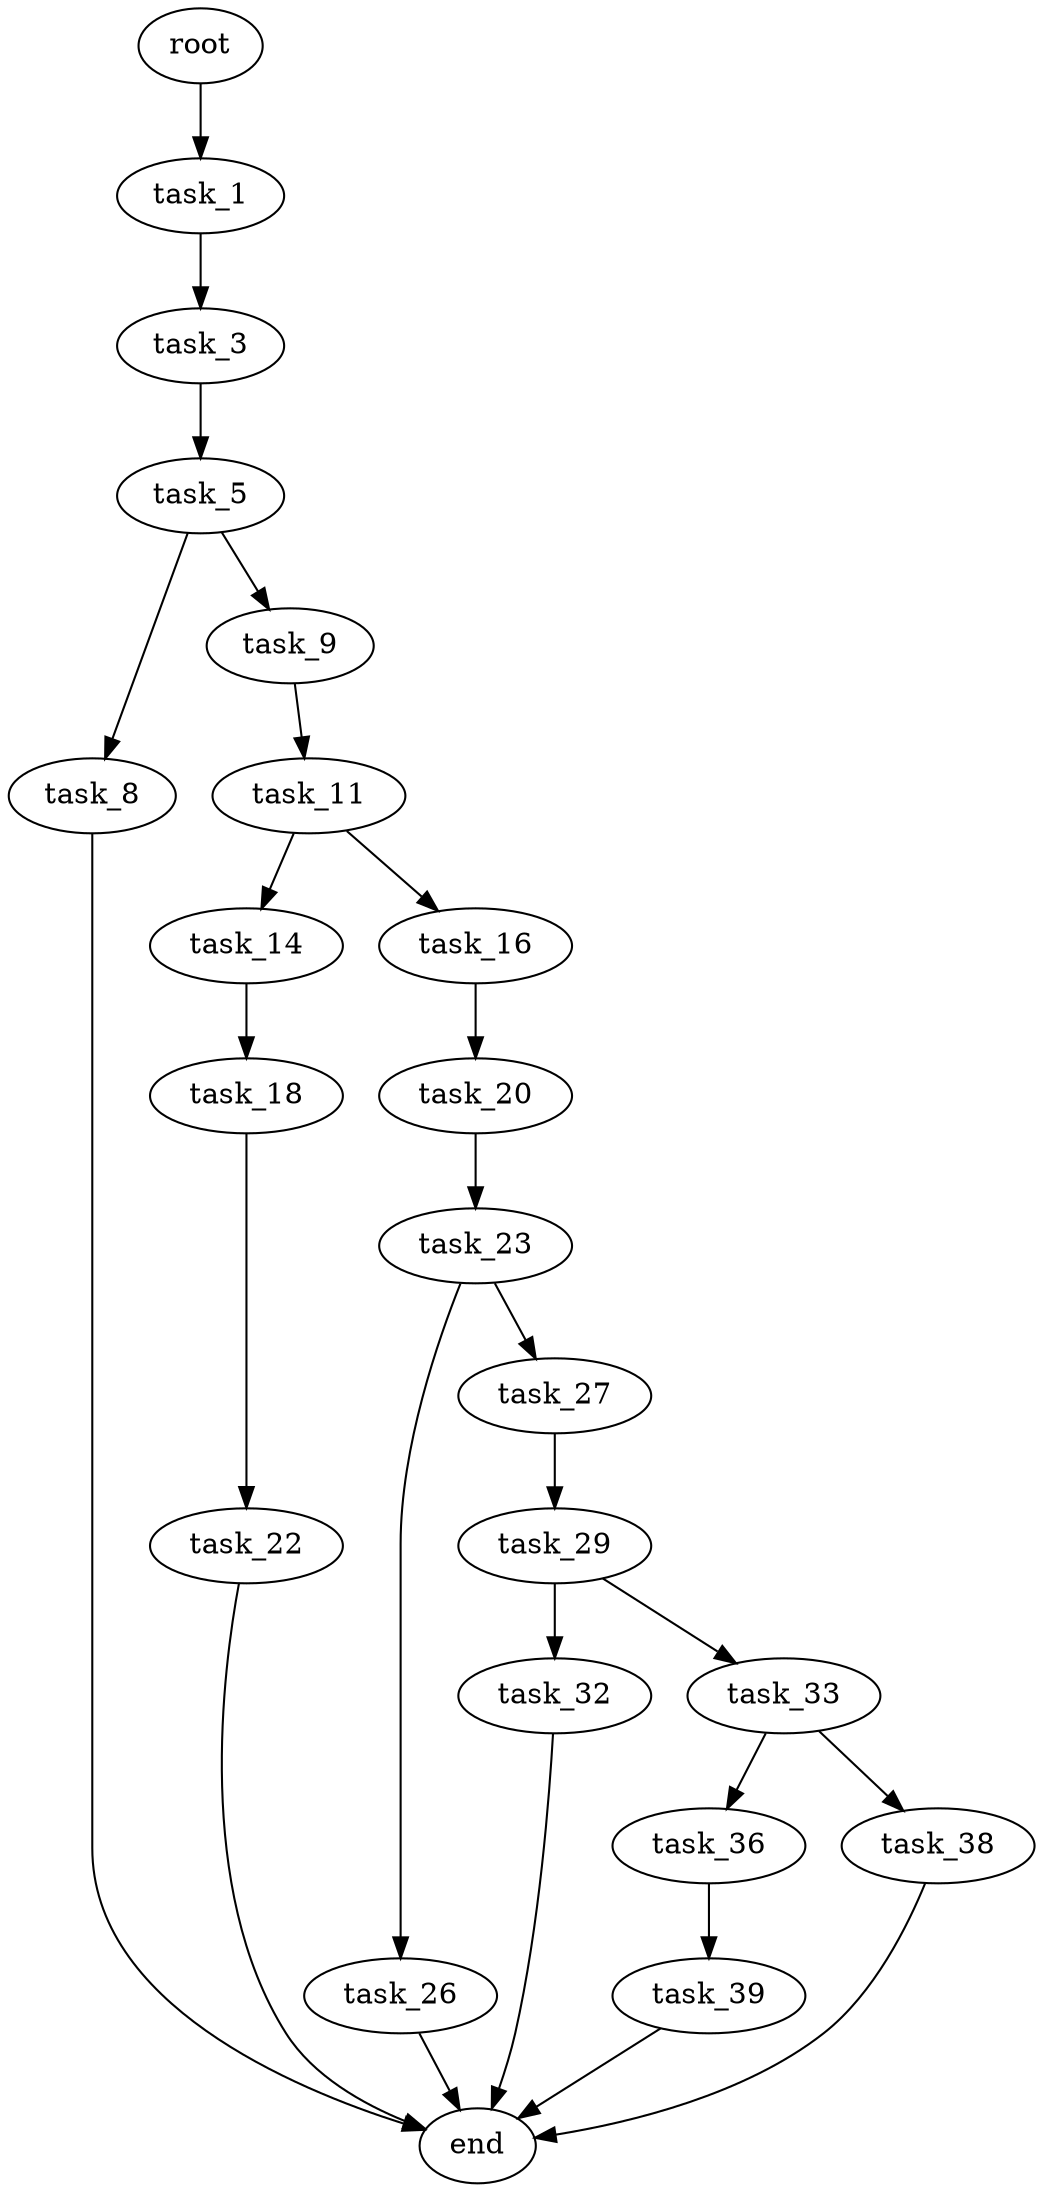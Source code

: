 digraph G {
  root [size="0.000000"];
  task_1 [size="313137653497.000000"];
  task_3 [size="83315459419.000000"];
  task_5 [size="223712097480.000000"];
  task_8 [size="28145079288.000000"];
  task_9 [size="368293445632.000000"];
  end [size="0.000000"];
  task_11 [size="2287387595.000000"];
  task_14 [size="782757789696.000000"];
  task_16 [size="368293445632.000000"];
  task_18 [size="1073741824000.000000"];
  task_20 [size="179904286907.000000"];
  task_22 [size="1119322236435.000000"];
  task_23 [size="549755813888.000000"];
  task_26 [size="429964350098.000000"];
  task_27 [size="9910803138.000000"];
  task_29 [size="2474256866.000000"];
  task_32 [size="147629779856.000000"];
  task_33 [size="199683454344.000000"];
  task_36 [size="481308206495.000000"];
  task_38 [size="18747917836.000000"];
  task_39 [size="1054157795.000000"];

  root -> task_1 [size="1.000000"];
  task_1 -> task_3 [size="209715200.000000"];
  task_3 -> task_5 [size="75497472.000000"];
  task_5 -> task_8 [size="301989888.000000"];
  task_5 -> task_9 [size="301989888.000000"];
  task_8 -> end [size="1.000000"];
  task_9 -> task_11 [size="411041792.000000"];
  task_11 -> task_14 [size="209715200.000000"];
  task_11 -> task_16 [size="209715200.000000"];
  task_14 -> task_18 [size="679477248.000000"];
  task_16 -> task_20 [size="411041792.000000"];
  task_18 -> task_22 [size="838860800.000000"];
  task_20 -> task_23 [size="209715200.000000"];
  task_22 -> end [size="1.000000"];
  task_23 -> task_26 [size="536870912.000000"];
  task_23 -> task_27 [size="536870912.000000"];
  task_26 -> end [size="1.000000"];
  task_27 -> task_29 [size="209715200.000000"];
  task_29 -> task_32 [size="75497472.000000"];
  task_29 -> task_33 [size="75497472.000000"];
  task_32 -> end [size="1.000000"];
  task_33 -> task_36 [size="134217728.000000"];
  task_33 -> task_38 [size="134217728.000000"];
  task_36 -> task_39 [size="838860800.000000"];
  task_38 -> end [size="1.000000"];
  task_39 -> end [size="1.000000"];
}
